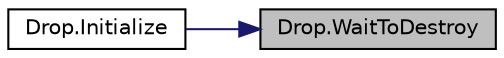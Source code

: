digraph "Drop.WaitToDestroy"
{
 // INTERACTIVE_SVG=YES
 // LATEX_PDF_SIZE
  edge [fontname="Helvetica",fontsize="10",labelfontname="Helvetica",labelfontsize="10"];
  node [fontname="Helvetica",fontsize="10",shape=record];
  rankdir="RL";
  Node1 [label="Drop.WaitToDestroy",height=0.2,width=0.4,color="black", fillcolor="grey75", style="filled", fontcolor="black",tooltip=" "];
  Node1 -> Node2 [dir="back",color="midnightblue",fontsize="10",style="solid",fontname="Helvetica"];
  Node2 [label="Drop.Initialize",height=0.2,width=0.4,color="black", fillcolor="white", style="filled",URL="$class_drop.html#a33968823c046a2f4785adc39e3f04b09",tooltip=" "];
}
